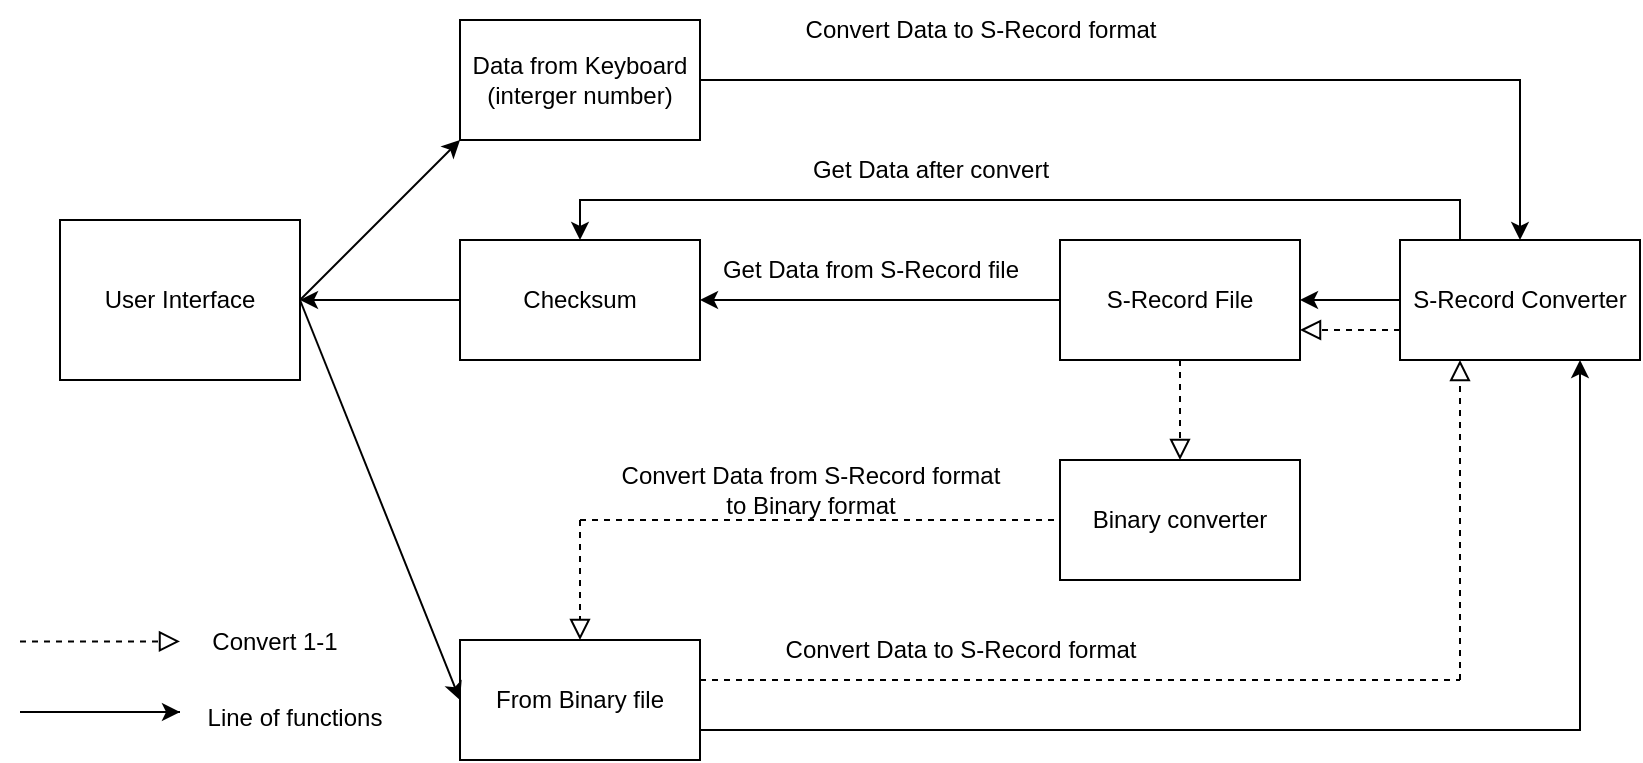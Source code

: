<mxfile version="22.0.3" type="device" pages="7">
  <diagram id="cR5pu6sVXLdeZJdlKHJX" name="HLD1st">
    <mxGraphModel dx="1274" dy="650" grid="1" gridSize="10" guides="1" tooltips="1" connect="1" arrows="1" fold="1" page="1" pageScale="1" pageWidth="850" pageHeight="1100" math="0" shadow="0">
      <root>
        <mxCell id="0" />
        <mxCell id="1" parent="0" />
        <mxCell id="S6WOY99kPLuRR41IJXB_-1" value="User Interface" style="rounded=0;whiteSpace=wrap;html=1;" parent="1" vertex="1">
          <mxGeometry x="40" y="320" width="120" height="80" as="geometry" />
        </mxCell>
        <mxCell id="414Bi5fwNiV7KJJ_B3pM-6" style="edgeStyle=orthogonalEdgeStyle;rounded=0;orthogonalLoop=1;jettySize=auto;html=1;exitX=1;exitY=0.5;exitDx=0;exitDy=0;entryX=0.5;entryY=0;entryDx=0;entryDy=0;" edge="1" parent="1" source="S6WOY99kPLuRR41IJXB_-4" target="S6WOY99kPLuRR41IJXB_-8">
          <mxGeometry relative="1" as="geometry" />
        </mxCell>
        <mxCell id="S6WOY99kPLuRR41IJXB_-4" value="Data from Keyboard&lt;br&gt;(interger number)" style="rounded=0;whiteSpace=wrap;html=1;" parent="1" vertex="1">
          <mxGeometry x="240" y="220" width="120" height="60" as="geometry" />
        </mxCell>
        <mxCell id="414Bi5fwNiV7KJJ_B3pM-12" style="edgeStyle=orthogonalEdgeStyle;rounded=0;orthogonalLoop=1;jettySize=auto;html=1;exitX=1;exitY=0.75;exitDx=0;exitDy=0;entryX=0.75;entryY=1;entryDx=0;entryDy=0;" edge="1" parent="1" source="S6WOY99kPLuRR41IJXB_-5" target="S6WOY99kPLuRR41IJXB_-8">
          <mxGeometry relative="1" as="geometry" />
        </mxCell>
        <mxCell id="S6WOY99kPLuRR41IJXB_-5" value="From Binary file" style="rounded=0;whiteSpace=wrap;html=1;" parent="1" vertex="1">
          <mxGeometry x="240" y="530" width="120" height="60" as="geometry" />
        </mxCell>
        <mxCell id="414Bi5fwNiV7KJJ_B3pM-7" style="edgeStyle=orthogonalEdgeStyle;rounded=0;orthogonalLoop=1;jettySize=auto;html=1;exitX=0;exitY=0.5;exitDx=0;exitDy=0;entryX=1;entryY=0.5;entryDx=0;entryDy=0;" edge="1" parent="1" source="S6WOY99kPLuRR41IJXB_-8" target="S6WOY99kPLuRR41IJXB_-9">
          <mxGeometry relative="1" as="geometry" />
        </mxCell>
        <mxCell id="xC0-ajYjaXyYCLkdP9ms-23" style="edgeStyle=orthogonalEdgeStyle;rounded=0;orthogonalLoop=1;jettySize=auto;html=1;exitX=0.25;exitY=0;exitDx=0;exitDy=0;entryX=0.5;entryY=0;entryDx=0;entryDy=0;" edge="1" parent="1" source="S6WOY99kPLuRR41IJXB_-8" target="S6WOY99kPLuRR41IJXB_-30">
          <mxGeometry relative="1" as="geometry" />
        </mxCell>
        <mxCell id="S6WOY99kPLuRR41IJXB_-8" value="S-Record Converter" style="rounded=0;whiteSpace=wrap;html=1;" parent="1" vertex="1">
          <mxGeometry x="710" y="330" width="120" height="60" as="geometry" />
        </mxCell>
        <mxCell id="414Bi5fwNiV7KJJ_B3pM-8" style="edgeStyle=orthogonalEdgeStyle;rounded=0;orthogonalLoop=1;jettySize=auto;html=1;exitX=0;exitY=0.5;exitDx=0;exitDy=0;entryX=1;entryY=0.5;entryDx=0;entryDy=0;" edge="1" parent="1" source="S6WOY99kPLuRR41IJXB_-9" target="S6WOY99kPLuRR41IJXB_-30">
          <mxGeometry relative="1" as="geometry" />
        </mxCell>
        <mxCell id="S6WOY99kPLuRR41IJXB_-9" value="S-Record File" style="rounded=0;whiteSpace=wrap;html=1;" parent="1" vertex="1">
          <mxGeometry x="540" y="330" width="120" height="60" as="geometry" />
        </mxCell>
        <mxCell id="S6WOY99kPLuRR41IJXB_-12" value="" style="endArrow=classic;html=1;rounded=0;entryX=0;entryY=1;entryDx=0;entryDy=0;" parent="1" target="S6WOY99kPLuRR41IJXB_-4" edge="1">
          <mxGeometry width="50" height="50" relative="1" as="geometry">
            <mxPoint x="160" y="360" as="sourcePoint" />
            <mxPoint x="210" y="310" as="targetPoint" />
          </mxGeometry>
        </mxCell>
        <mxCell id="S6WOY99kPLuRR41IJXB_-30" value="Checksum" style="rounded=0;whiteSpace=wrap;html=1;" parent="1" vertex="1">
          <mxGeometry x="240" y="330" width="120" height="60" as="geometry" />
        </mxCell>
        <mxCell id="S6WOY99kPLuRR41IJXB_-34" value="" style="endArrow=classic;html=1;rounded=0;exitX=0;exitY=0.5;exitDx=0;exitDy=0;entryX=1;entryY=0.5;entryDx=0;entryDy=0;" parent="1" source="S6WOY99kPLuRR41IJXB_-30" target="S6WOY99kPLuRR41IJXB_-1" edge="1">
          <mxGeometry width="50" height="50" relative="1" as="geometry">
            <mxPoint x="450" y="490" as="sourcePoint" />
            <mxPoint x="500" y="440" as="targetPoint" />
          </mxGeometry>
        </mxCell>
        <mxCell id="414Bi5fwNiV7KJJ_B3pM-1" value="" style="endArrow=classic;html=1;rounded=0;exitX=1;exitY=0.5;exitDx=0;exitDy=0;entryX=0;entryY=0.5;entryDx=0;entryDy=0;" edge="1" parent="1" source="S6WOY99kPLuRR41IJXB_-1" target="S6WOY99kPLuRR41IJXB_-5">
          <mxGeometry width="50" height="50" relative="1" as="geometry">
            <mxPoint x="200" y="440" as="sourcePoint" />
            <mxPoint x="250" y="390" as="targetPoint" />
          </mxGeometry>
        </mxCell>
        <mxCell id="414Bi5fwNiV7KJJ_B3pM-17" value="" style="endArrow=block;startArrow=none;endFill=0;startFill=0;endSize=8;html=1;verticalAlign=bottom;dashed=1;labelBackgroundColor=none;rounded=0;entryX=0.25;entryY=1;entryDx=0;entryDy=0;" edge="1" parent="1" target="S6WOY99kPLuRR41IJXB_-8">
          <mxGeometry width="160" relative="1" as="geometry">
            <mxPoint x="740" y="550" as="sourcePoint" />
            <mxPoint x="460" y="620.0" as="targetPoint" />
          </mxGeometry>
        </mxCell>
        <mxCell id="414Bi5fwNiV7KJJ_B3pM-19" value="" style="endArrow=none;dashed=1;html=1;rounded=0;exitX=1;exitY=0.25;exitDx=0;exitDy=0;" edge="1" parent="1">
          <mxGeometry width="50" height="50" relative="1" as="geometry">
            <mxPoint x="360" y="550" as="sourcePoint" />
            <mxPoint x="740" y="550" as="targetPoint" />
          </mxGeometry>
        </mxCell>
        <mxCell id="xC0-ajYjaXyYCLkdP9ms-9" value="Convert Data to S-Record format" style="text;html=1;align=center;verticalAlign=middle;resizable=0;points=[];autosize=1;strokeColor=none;fillColor=none;" vertex="1" parent="1">
          <mxGeometry x="400" y="210" width="200" height="30" as="geometry" />
        </mxCell>
        <mxCell id="xC0-ajYjaXyYCLkdP9ms-10" value="Convert Data to S-Record format" style="text;html=1;align=center;verticalAlign=middle;resizable=0;points=[];autosize=1;strokeColor=none;fillColor=none;" vertex="1" parent="1">
          <mxGeometry x="390" y="520" width="200" height="30" as="geometry" />
        </mxCell>
        <mxCell id="xC0-ajYjaXyYCLkdP9ms-13" value="Binary converter" style="rounded=0;whiteSpace=wrap;html=1;" vertex="1" parent="1">
          <mxGeometry x="540" y="440" width="120" height="60" as="geometry" />
        </mxCell>
        <mxCell id="xC0-ajYjaXyYCLkdP9ms-16" value="" style="endArrow=block;startArrow=none;endFill=0;startFill=0;endSize=8;html=1;verticalAlign=bottom;dashed=1;labelBackgroundColor=none;rounded=0;entryX=0.5;entryY=0;entryDx=0;entryDy=0;exitX=0.5;exitY=1;exitDx=0;exitDy=0;" edge="1" parent="1" source="S6WOY99kPLuRR41IJXB_-9" target="xC0-ajYjaXyYCLkdP9ms-13">
          <mxGeometry width="160" relative="1" as="geometry">
            <mxPoint x="540" y="430.0" as="sourcePoint" />
            <mxPoint x="290" y="430.0" as="targetPoint" />
          </mxGeometry>
        </mxCell>
        <mxCell id="xC0-ajYjaXyYCLkdP9ms-17" value="" style="endArrow=none;dashed=1;html=1;rounded=0;entryX=0;entryY=0.5;entryDx=0;entryDy=0;" edge="1" parent="1" target="xC0-ajYjaXyYCLkdP9ms-13">
          <mxGeometry width="50" height="50" relative="1" as="geometry">
            <mxPoint x="300" y="470" as="sourcePoint" />
            <mxPoint x="400" y="470" as="targetPoint" />
          </mxGeometry>
        </mxCell>
        <mxCell id="xC0-ajYjaXyYCLkdP9ms-18" value="Convert Data from S-Record format &lt;br&gt;to Binary format" style="text;html=1;align=center;verticalAlign=middle;resizable=0;points=[];autosize=1;strokeColor=none;fillColor=none;" vertex="1" parent="1">
          <mxGeometry x="310" y="435" width="210" height="40" as="geometry" />
        </mxCell>
        <mxCell id="xC0-ajYjaXyYCLkdP9ms-19" value="" style="endArrow=block;startArrow=none;endFill=0;startFill=0;endSize=8;html=1;verticalAlign=bottom;dashed=1;labelBackgroundColor=none;rounded=0;entryX=0.5;entryY=0;entryDx=0;entryDy=0;" edge="1" parent="1" target="S6WOY99kPLuRR41IJXB_-5">
          <mxGeometry width="160" relative="1" as="geometry">
            <mxPoint x="300" y="470" as="sourcePoint" />
            <mxPoint x="110" y="430" as="targetPoint" />
          </mxGeometry>
        </mxCell>
        <mxCell id="xC0-ajYjaXyYCLkdP9ms-20" value="" style="endArrow=block;startArrow=none;endFill=0;startFill=0;endSize=8;html=1;verticalAlign=bottom;dashed=1;labelBackgroundColor=none;rounded=0;entryX=1;entryY=0.75;entryDx=0;entryDy=0;exitX=0;exitY=0.75;exitDx=0;exitDy=0;" edge="1" parent="1" source="S6WOY99kPLuRR41IJXB_-8" target="S6WOY99kPLuRR41IJXB_-9">
          <mxGeometry width="160" relative="1" as="geometry">
            <mxPoint x="540" y="380" as="sourcePoint" />
            <mxPoint x="540" y="440" as="targetPoint" />
          </mxGeometry>
        </mxCell>
        <mxCell id="xC0-ajYjaXyYCLkdP9ms-21" value="" style="endArrow=block;startArrow=none;endFill=0;startFill=0;endSize=8;html=1;verticalAlign=bottom;dashed=1;labelBackgroundColor=none;rounded=0;exitX=0;exitY=0.75;exitDx=0;exitDy=0;" edge="1" parent="1">
          <mxGeometry width="160" relative="1" as="geometry">
            <mxPoint x="20" y="530.71" as="sourcePoint" />
            <mxPoint x="100" y="530.71" as="targetPoint" />
          </mxGeometry>
        </mxCell>
        <mxCell id="xC0-ajYjaXyYCLkdP9ms-22" value="Convert 1-1" style="text;html=1;align=center;verticalAlign=middle;resizable=0;points=[];autosize=1;strokeColor=none;fillColor=none;" vertex="1" parent="1">
          <mxGeometry x="102" y="516" width="90" height="30" as="geometry" />
        </mxCell>
        <mxCell id="xC0-ajYjaXyYCLkdP9ms-24" value="Get Data after convert" style="text;html=1;align=center;verticalAlign=middle;resizable=0;points=[];autosize=1;strokeColor=none;fillColor=none;" vertex="1" parent="1">
          <mxGeometry x="405" y="280" width="140" height="30" as="geometry" />
        </mxCell>
        <mxCell id="xC0-ajYjaXyYCLkdP9ms-26" value="Get Data from S-Record file" style="text;html=1;align=center;verticalAlign=middle;resizable=0;points=[];autosize=1;strokeColor=none;fillColor=none;" vertex="1" parent="1">
          <mxGeometry x="360" y="330" width="170" height="30" as="geometry" />
        </mxCell>
        <mxCell id="xC0-ajYjaXyYCLkdP9ms-27" value="" style="endArrow=classic;html=1;rounded=0;exitX=0;exitY=0.5;exitDx=0;exitDy=0;" edge="1" parent="1">
          <mxGeometry width="50" height="50" relative="1" as="geometry">
            <mxPoint x="100" y="566" as="sourcePoint" />
            <mxPoint x="100" y="566" as="targetPoint" />
            <Array as="points">
              <mxPoint x="20" y="566" />
            </Array>
          </mxGeometry>
        </mxCell>
        <mxCell id="xC0-ajYjaXyYCLkdP9ms-28" value="Line of functions" style="text;html=1;align=center;verticalAlign=middle;resizable=0;points=[];autosize=1;strokeColor=none;fillColor=none;" vertex="1" parent="1">
          <mxGeometry x="102" y="554" width="110" height="30" as="geometry" />
        </mxCell>
      </root>
    </mxGraphModel>
  </diagram>
  <diagram name="Func1_keyboard" id="0euOxppyCld27NwJpYg-">
    <mxGraphModel dx="1341" dy="684" grid="1" gridSize="10" guides="1" tooltips="1" connect="1" arrows="1" fold="1" page="1" pageScale="1" pageWidth="850" pageHeight="1100" math="0" shadow="0">
      <root>
        <mxCell id="0" />
        <mxCell id="1" parent="0" />
        <mxCell id="WoYAvUmsLGKLr_8IiHDk-4" value="User Interface" style="shape=umlLifeline;perimeter=lifelinePerimeter;whiteSpace=wrap;html=1;container=1;dropTarget=0;collapsible=0;recursiveResize=0;outlineConnect=0;portConstraint=eastwest;newEdgeStyle={&quot;edgeStyle&quot;:&quot;elbowEdgeStyle&quot;,&quot;elbow&quot;:&quot;vertical&quot;,&quot;curved&quot;:0,&quot;rounded&quot;:0};" parent="1" vertex="1">
          <mxGeometry x="20" y="40" width="100" height="400" as="geometry" />
        </mxCell>
        <mxCell id="WoYAvUmsLGKLr_8IiHDk-5" value="" style="html=1;points=[[0,0,0,0,5],[0,1,0,0,-5],[1,0,0,0,5],[1,1,0,0,-5]];perimeter=orthogonalPerimeter;outlineConnect=0;targetShapes=umlLifeline;portConstraint=eastwest;newEdgeStyle={&quot;curved&quot;:0,&quot;rounded&quot;:0};" parent="WoYAvUmsLGKLr_8IiHDk-4" vertex="1">
          <mxGeometry x="40" y="70" width="20" height="290" as="geometry" />
        </mxCell>
        <mxCell id="WoYAvUmsLGKLr_8IiHDk-9" value="Checksum" style="shape=umlLifeline;perimeter=lifelinePerimeter;whiteSpace=wrap;html=1;container=1;dropTarget=0;collapsible=0;recursiveResize=0;outlineConnect=0;portConstraint=eastwest;newEdgeStyle={&quot;edgeStyle&quot;:&quot;elbowEdgeStyle&quot;,&quot;elbow&quot;:&quot;vertical&quot;,&quot;curved&quot;:0,&quot;rounded&quot;:0};" parent="1" vertex="1">
          <mxGeometry x="720" y="40" width="100" height="420" as="geometry" />
        </mxCell>
        <mxCell id="WoYAvUmsLGKLr_8IiHDk-10" value="" style="html=1;points=[[0,0,0,0,5],[0,1,0,0,-5],[1,0,0,0,5],[1,1,0,0,-5]];perimeter=orthogonalPerimeter;outlineConnect=0;targetShapes=umlLifeline;portConstraint=eastwest;newEdgeStyle={&quot;curved&quot;:0,&quot;rounded&quot;:0};" parent="WoYAvUmsLGKLr_8IiHDk-9" vertex="1">
          <mxGeometry x="40" y="250" width="20" height="110" as="geometry" />
        </mxCell>
        <mxCell id="WoYAvUmsLGKLr_8IiHDk-11" value="" style="html=1;verticalAlign=bottom;labelBackgroundColor=none;endArrow=block;endFill=1;rounded=0;" parent="1" edge="1">
          <mxGeometry width="160" relative="1" as="geometry">
            <mxPoint x="80" y="150" as="sourcePoint" />
            <mxPoint x="220" y="150" as="targetPoint" />
          </mxGeometry>
        </mxCell>
        <mxCell id="2gfJuZ0ts9tCoOPd8o5x-1" value="1: Input from keyboard" style="text;html=1;align=center;verticalAlign=middle;resizable=0;points=[];autosize=1;strokeColor=none;fillColor=none;" vertex="1" parent="1">
          <mxGeometry x="80" y="120" width="140" height="30" as="geometry" />
        </mxCell>
        <mxCell id="tQp_XOrEnE-1pRWy6kSu-2" value="S-Record Converter" style="shape=umlLifeline;perimeter=lifelinePerimeter;whiteSpace=wrap;html=1;container=1;dropTarget=0;collapsible=0;recursiveResize=0;outlineConnect=0;portConstraint=eastwest;newEdgeStyle={&quot;edgeStyle&quot;:&quot;elbowEdgeStyle&quot;,&quot;elbow&quot;:&quot;vertical&quot;,&quot;curved&quot;:0,&quot;rounded&quot;:0};" vertex="1" parent="1">
          <mxGeometry x="400" y="40" width="100" height="400" as="geometry" />
        </mxCell>
        <mxCell id="tQp_XOrEnE-1pRWy6kSu-7" value="" style="html=1;points=[[0,0,0,0,5],[0,1,0,0,-5],[1,0,0,0,5],[1,1,0,0,-5]];perimeter=orthogonalPerimeter;outlineConnect=0;targetShapes=umlLifeline;portConstraint=eastwest;newEdgeStyle={&quot;curved&quot;:0,&quot;rounded&quot;:0};" vertex="1" parent="tQp_XOrEnE-1pRWy6kSu-2">
          <mxGeometry x="40" y="170" width="20" height="40" as="geometry" />
        </mxCell>
        <mxCell id="tQp_XOrEnE-1pRWy6kSu-18" value="" style="html=1;points=[[0,0,0,0,5],[0,1,0,0,-5],[1,0,0,0,5],[1,1,0,0,-5]];perimeter=orthogonalPerimeter;outlineConnect=0;targetShapes=umlLifeline;portConstraint=eastwest;newEdgeStyle={&quot;curved&quot;:0,&quot;rounded&quot;:0};" vertex="1" parent="tQp_XOrEnE-1pRWy6kSu-2">
          <mxGeometry x="40" y="280" width="20" height="40" as="geometry" />
        </mxCell>
        <mxCell id="tQp_XOrEnE-1pRWy6kSu-3" value="S-Record File" style="shape=umlLifeline;perimeter=lifelinePerimeter;whiteSpace=wrap;html=1;container=1;dropTarget=0;collapsible=0;recursiveResize=0;outlineConnect=0;portConstraint=eastwest;newEdgeStyle={&quot;edgeStyle&quot;:&quot;elbowEdgeStyle&quot;,&quot;elbow&quot;:&quot;vertical&quot;,&quot;curved&quot;:0,&quot;rounded&quot;:0};" vertex="1" parent="1">
          <mxGeometry x="560" y="40" width="100" height="400" as="geometry" />
        </mxCell>
        <mxCell id="tQp_XOrEnE-1pRWy6kSu-10" value="" style="html=1;points=[[0,0,0,0,5],[0,1,0,0,-5],[1,0,0,0,5],[1,1,0,0,-5]];perimeter=orthogonalPerimeter;outlineConnect=0;targetShapes=umlLifeline;portConstraint=eastwest;newEdgeStyle={&quot;curved&quot;:0,&quot;rounded&quot;:0};" vertex="1" parent="tQp_XOrEnE-1pRWy6kSu-3">
          <mxGeometry x="40" y="210" width="20" height="40" as="geometry" />
        </mxCell>
        <mxCell id="tQp_XOrEnE-1pRWy6kSu-4" value="Data&lt;br&gt;(integer number)" style="shape=umlLifeline;perimeter=lifelinePerimeter;whiteSpace=wrap;html=1;container=1;dropTarget=0;collapsible=0;recursiveResize=0;outlineConnect=0;portConstraint=eastwest;newEdgeStyle={&quot;edgeStyle&quot;:&quot;elbowEdgeStyle&quot;,&quot;elbow&quot;:&quot;vertical&quot;,&quot;curved&quot;:0,&quot;rounded&quot;:0};" vertex="1" parent="1">
          <mxGeometry x="180" y="40" width="100" height="400" as="geometry" />
        </mxCell>
        <mxCell id="tQp_XOrEnE-1pRWy6kSu-5" value="" style="html=1;points=[[0,0,0,0,5],[0,1,0,0,-5],[1,0,0,0,5],[1,1,0,0,-5]];perimeter=orthogonalPerimeter;outlineConnect=0;targetShapes=umlLifeline;portConstraint=eastwest;newEdgeStyle={&quot;curved&quot;:0,&quot;rounded&quot;:0};" vertex="1" parent="tQp_XOrEnE-1pRWy6kSu-4">
          <mxGeometry x="40" y="110" width="20" height="60" as="geometry" />
        </mxCell>
        <mxCell id="YMi0rDAgLWljxrvIs02D-7" value="" style="html=1;points=[[0,0,0,0,5],[0,1,0,0,-5],[1,0,0,0,5],[1,1,0,0,-5]];perimeter=orthogonalPerimeter;outlineConnect=0;targetShapes=umlLifeline;portConstraint=eastwest;newEdgeStyle={&quot;curved&quot;:0,&quot;rounded&quot;:0};" vertex="1" parent="tQp_XOrEnE-1pRWy6kSu-4">
          <mxGeometry x="50" y="140" width="20" height="22.5" as="geometry" />
        </mxCell>
        <mxCell id="YMi0rDAgLWljxrvIs02D-12" style="edgeStyle=orthogonalEdgeStyle;rounded=0;orthogonalLoop=1;jettySize=auto;html=1;curved=0;exitX=1;exitY=0;exitDx=0;exitDy=5;exitPerimeter=0;entryX=1.024;entryY=0.049;entryDx=0;entryDy=0;entryPerimeter=0;" edge="1" parent="tQp_XOrEnE-1pRWy6kSu-4" source="tQp_XOrEnE-1pRWy6kSu-5" target="YMi0rDAgLWljxrvIs02D-7">
          <mxGeometry relative="1" as="geometry">
            <Array as="points">
              <mxPoint x="80" y="115" />
              <mxPoint x="80" y="141" />
            </Array>
          </mxGeometry>
        </mxCell>
        <mxCell id="tQp_XOrEnE-1pRWy6kSu-9" value="2: Convert to S-record format" style="text;html=1;align=center;verticalAlign=middle;resizable=0;points=[];autosize=1;strokeColor=none;fillColor=none;" vertex="1" parent="1">
          <mxGeometry x="250" y="180" width="180" height="30" as="geometry" />
        </mxCell>
        <mxCell id="tQp_XOrEnE-1pRWy6kSu-15" value="Check data" style="text;html=1;align=center;verticalAlign=middle;resizable=0;points=[];autosize=1;strokeColor=none;fillColor=none;" vertex="1" parent="1">
          <mxGeometry x="240" y="130" width="80" height="30" as="geometry" />
        </mxCell>
        <mxCell id="tQp_XOrEnE-1pRWy6kSu-21" value="3: Write to file" style="text;html=1;align=center;verticalAlign=middle;resizable=0;points=[];autosize=1;strokeColor=none;fillColor=none;" vertex="1" parent="1">
          <mxGeometry x="480" y="220" width="100" height="30" as="geometry" />
        </mxCell>
        <mxCell id="tQp_XOrEnE-1pRWy6kSu-24" value="" style="html=1;verticalAlign=bottom;labelBackgroundColor=none;endArrow=block;endFill=1;rounded=0;" edge="1" parent="1">
          <mxGeometry width="160" relative="1" as="geometry">
            <mxPoint x="620" y="290" as="sourcePoint" />
            <mxPoint x="760" y="290" as="targetPoint" />
            <Array as="points">
              <mxPoint x="760" y="290" />
            </Array>
          </mxGeometry>
        </mxCell>
        <mxCell id="tQp_XOrEnE-1pRWy6kSu-28" value="" style="html=1;verticalAlign=bottom;labelBackgroundColor=none;endArrow=open;endFill=0;dashed=1;rounded=0;" edge="1" parent="1" source="WoYAvUmsLGKLr_8IiHDk-10">
          <mxGeometry width="160" relative="1" as="geometry">
            <mxPoint x="750" y="400" as="sourcePoint" />
            <mxPoint x="80" y="400" as="targetPoint" />
          </mxGeometry>
        </mxCell>
        <mxCell id="tQp_XOrEnE-1pRWy6kSu-29" value="4: Get Data from&lt;br&gt;S-Record file" style="text;html=1;align=center;verticalAlign=middle;resizable=0;points=[];autosize=1;strokeColor=none;fillColor=none;" vertex="1" parent="1">
          <mxGeometry x="630" y="255" width="110" height="40" as="geometry" />
        </mxCell>
        <mxCell id="tQp_XOrEnE-1pRWy6kSu-30" value="5: Get Data after convert" style="text;html=1;align=center;verticalAlign=middle;resizable=0;points=[];autosize=1;strokeColor=none;fillColor=none;" vertex="1" parent="1">
          <mxGeometry x="480" y="320" width="150" height="30" as="geometry" />
        </mxCell>
        <mxCell id="tQp_XOrEnE-1pRWy6kSu-31" value="6: Return result after check" style="text;html=1;align=center;verticalAlign=middle;resizable=0;points=[];autosize=1;strokeColor=none;fillColor=none;" vertex="1" parent="1">
          <mxGeometry x="570" y="370" width="170" height="30" as="geometry" />
        </mxCell>
        <mxCell id="YMi0rDAgLWljxrvIs02D-4" value="" style="html=1;verticalAlign=bottom;labelBackgroundColor=none;endArrow=block;endFill=1;rounded=0;" edge="1" parent="1" target="tQp_XOrEnE-1pRWy6kSu-7">
          <mxGeometry width="160" relative="1" as="geometry">
            <mxPoint x="240" y="210" as="sourcePoint" />
            <mxPoint x="380" y="210" as="targetPoint" />
          </mxGeometry>
        </mxCell>
        <mxCell id="YMi0rDAgLWljxrvIs02D-5" value="" style="html=1;verticalAlign=bottom;labelBackgroundColor=none;endArrow=block;endFill=1;rounded=0;" edge="1" parent="1">
          <mxGeometry width="160" relative="1" as="geometry">
            <mxPoint x="460" y="250" as="sourcePoint" />
            <mxPoint x="600" y="250" as="targetPoint" />
          </mxGeometry>
        </mxCell>
        <mxCell id="YMi0rDAgLWljxrvIs02D-6" value="" style="html=1;verticalAlign=bottom;labelBackgroundColor=none;endArrow=block;endFill=1;rounded=0;" edge="1" parent="1">
          <mxGeometry width="160" relative="1" as="geometry">
            <mxPoint x="460" y="320" as="sourcePoint" />
            <mxPoint x="760" y="320" as="targetPoint" />
          </mxGeometry>
        </mxCell>
      </root>
    </mxGraphModel>
  </diagram>
  <diagram id="tSY3CGw7LrJcV98Yq4Nc" name="Func2_BinarytoS-RecordFile">
    <mxGraphModel dx="1274" dy="650" grid="1" gridSize="10" guides="1" tooltips="1" connect="1" arrows="1" fold="1" page="1" pageScale="1" pageWidth="850" pageHeight="1100" math="0" shadow="0">
      <root>
        <mxCell id="0" />
        <mxCell id="1" parent="0" />
        <mxCell id="-cEUCo4fTxZEFG1CUUtH-1" value="User Interface" style="shape=umlLifeline;perimeter=lifelinePerimeter;whiteSpace=wrap;html=1;container=1;dropTarget=0;collapsible=0;recursiveResize=0;outlineConnect=0;portConstraint=eastwest;newEdgeStyle={&quot;edgeStyle&quot;:&quot;elbowEdgeStyle&quot;,&quot;elbow&quot;:&quot;vertical&quot;,&quot;curved&quot;:0,&quot;rounded&quot;:0};" vertex="1" parent="1">
          <mxGeometry x="20" y="40" width="100" height="400" as="geometry" />
        </mxCell>
        <mxCell id="-cEUCo4fTxZEFG1CUUtH-2" value="" style="html=1;points=[[0,0,0,0,5],[0,1,0,0,-5],[1,0,0,0,5],[1,1,0,0,-5]];perimeter=orthogonalPerimeter;outlineConnect=0;targetShapes=umlLifeline;portConstraint=eastwest;newEdgeStyle={&quot;curved&quot;:0,&quot;rounded&quot;:0};" vertex="1" parent="-cEUCo4fTxZEFG1CUUtH-1">
          <mxGeometry x="40" y="70" width="20" height="290" as="geometry" />
        </mxCell>
        <mxCell id="-cEUCo4fTxZEFG1CUUtH-3" value="Checksum" style="shape=umlLifeline;perimeter=lifelinePerimeter;whiteSpace=wrap;html=1;container=1;dropTarget=0;collapsible=0;recursiveResize=0;outlineConnect=0;portConstraint=eastwest;newEdgeStyle={&quot;edgeStyle&quot;:&quot;elbowEdgeStyle&quot;,&quot;elbow&quot;:&quot;vertical&quot;,&quot;curved&quot;:0,&quot;rounded&quot;:0};" vertex="1" parent="1">
          <mxGeometry x="720" y="40" width="100" height="420" as="geometry" />
        </mxCell>
        <mxCell id="-cEUCo4fTxZEFG1CUUtH-4" value="" style="html=1;points=[[0,0,0,0,5],[0,1,0,0,-5],[1,0,0,0,5],[1,1,0,0,-5]];perimeter=orthogonalPerimeter;outlineConnect=0;targetShapes=umlLifeline;portConstraint=eastwest;newEdgeStyle={&quot;curved&quot;:0,&quot;rounded&quot;:0};" vertex="1" parent="-cEUCo4fTxZEFG1CUUtH-3">
          <mxGeometry x="40" y="250" width="20" height="110" as="geometry" />
        </mxCell>
        <mxCell id="-cEUCo4fTxZEFG1CUUtH-5" value="" style="html=1;verticalAlign=bottom;labelBackgroundColor=none;endArrow=block;endFill=1;rounded=0;" edge="1" parent="1">
          <mxGeometry width="160" relative="1" as="geometry">
            <mxPoint x="80" y="150" as="sourcePoint" />
            <mxPoint x="220" y="150" as="targetPoint" />
          </mxGeometry>
        </mxCell>
        <mxCell id="-cEUCo4fTxZEFG1CUUtH-6" value="1: Choose file" style="text;html=1;align=center;verticalAlign=middle;resizable=0;points=[];autosize=1;strokeColor=none;fillColor=none;" vertex="1" parent="1">
          <mxGeometry x="100" y="120" width="100" height="30" as="geometry" />
        </mxCell>
        <mxCell id="-cEUCo4fTxZEFG1CUUtH-7" value="S-Record Converter" style="shape=umlLifeline;perimeter=lifelinePerimeter;whiteSpace=wrap;html=1;container=1;dropTarget=0;collapsible=0;recursiveResize=0;outlineConnect=0;portConstraint=eastwest;newEdgeStyle={&quot;edgeStyle&quot;:&quot;elbowEdgeStyle&quot;,&quot;elbow&quot;:&quot;vertical&quot;,&quot;curved&quot;:0,&quot;rounded&quot;:0};" vertex="1" parent="1">
          <mxGeometry x="400" y="40" width="100" height="400" as="geometry" />
        </mxCell>
        <mxCell id="-cEUCo4fTxZEFG1CUUtH-8" value="" style="html=1;points=[[0,0,0,0,5],[0,1,0,0,-5],[1,0,0,0,5],[1,1,0,0,-5]];perimeter=orthogonalPerimeter;outlineConnect=0;targetShapes=umlLifeline;portConstraint=eastwest;newEdgeStyle={&quot;curved&quot;:0,&quot;rounded&quot;:0};" vertex="1" parent="-cEUCo4fTxZEFG1CUUtH-7">
          <mxGeometry x="40" y="170" width="20" height="40" as="geometry" />
        </mxCell>
        <mxCell id="-cEUCo4fTxZEFG1CUUtH-9" value="" style="html=1;points=[[0,0,0,0,5],[0,1,0,0,-5],[1,0,0,0,5],[1,1,0,0,-5]];perimeter=orthogonalPerimeter;outlineConnect=0;targetShapes=umlLifeline;portConstraint=eastwest;newEdgeStyle={&quot;curved&quot;:0,&quot;rounded&quot;:0};" vertex="1" parent="-cEUCo4fTxZEFG1CUUtH-7">
          <mxGeometry x="40" y="280" width="20" height="40" as="geometry" />
        </mxCell>
        <mxCell id="-cEUCo4fTxZEFG1CUUtH-10" value="S-Record File" style="shape=umlLifeline;perimeter=lifelinePerimeter;whiteSpace=wrap;html=1;container=1;dropTarget=0;collapsible=0;recursiveResize=0;outlineConnect=0;portConstraint=eastwest;newEdgeStyle={&quot;edgeStyle&quot;:&quot;elbowEdgeStyle&quot;,&quot;elbow&quot;:&quot;vertical&quot;,&quot;curved&quot;:0,&quot;rounded&quot;:0};" vertex="1" parent="1">
          <mxGeometry x="560" y="40" width="100" height="400" as="geometry" />
        </mxCell>
        <mxCell id="-cEUCo4fTxZEFG1CUUtH-11" value="" style="html=1;points=[[0,0,0,0,5],[0,1,0,0,-5],[1,0,0,0,5],[1,1,0,0,-5]];perimeter=orthogonalPerimeter;outlineConnect=0;targetShapes=umlLifeline;portConstraint=eastwest;newEdgeStyle={&quot;curved&quot;:0,&quot;rounded&quot;:0};" vertex="1" parent="-cEUCo4fTxZEFG1CUUtH-10">
          <mxGeometry x="40" y="210" width="20" height="40" as="geometry" />
        </mxCell>
        <mxCell id="-cEUCo4fTxZEFG1CUUtH-12" value="Data&lt;br&gt;(Binary)" style="shape=umlLifeline;perimeter=lifelinePerimeter;whiteSpace=wrap;html=1;container=1;dropTarget=0;collapsible=0;recursiveResize=0;outlineConnect=0;portConstraint=eastwest;newEdgeStyle={&quot;edgeStyle&quot;:&quot;elbowEdgeStyle&quot;,&quot;elbow&quot;:&quot;vertical&quot;,&quot;curved&quot;:0,&quot;rounded&quot;:0};" vertex="1" parent="1">
          <mxGeometry x="180" y="40" width="100" height="400" as="geometry" />
        </mxCell>
        <mxCell id="-cEUCo4fTxZEFG1CUUtH-13" value="" style="html=1;points=[[0,0,0,0,5],[0,1,0,0,-5],[1,0,0,0,5],[1,1,0,0,-5]];perimeter=orthogonalPerimeter;outlineConnect=0;targetShapes=umlLifeline;portConstraint=eastwest;newEdgeStyle={&quot;curved&quot;:0,&quot;rounded&quot;:0};" vertex="1" parent="-cEUCo4fTxZEFG1CUUtH-12">
          <mxGeometry x="40" y="110" width="20" height="60" as="geometry" />
        </mxCell>
        <mxCell id="-cEUCo4fTxZEFG1CUUtH-16" value="3: Convert to S-record format" style="text;html=1;align=center;verticalAlign=middle;resizable=0;points=[];autosize=1;strokeColor=none;fillColor=none;" vertex="1" parent="1">
          <mxGeometry x="250" y="180" width="180" height="30" as="geometry" />
        </mxCell>
        <mxCell id="-cEUCo4fTxZEFG1CUUtH-18" value="4: Write to file" style="text;html=1;align=center;verticalAlign=middle;resizable=0;points=[];autosize=1;strokeColor=none;fillColor=none;" vertex="1" parent="1">
          <mxGeometry x="480" y="220" width="100" height="30" as="geometry" />
        </mxCell>
        <mxCell id="-cEUCo4fTxZEFG1CUUtH-19" value="" style="html=1;verticalAlign=bottom;labelBackgroundColor=none;endArrow=block;endFill=1;rounded=0;" edge="1" parent="1">
          <mxGeometry width="160" relative="1" as="geometry">
            <mxPoint x="620" y="290" as="sourcePoint" />
            <mxPoint x="760" y="290" as="targetPoint" />
            <Array as="points">
              <mxPoint x="760" y="290" />
            </Array>
          </mxGeometry>
        </mxCell>
        <mxCell id="-cEUCo4fTxZEFG1CUUtH-20" value="" style="html=1;verticalAlign=bottom;labelBackgroundColor=none;endArrow=open;endFill=0;dashed=1;rounded=0;" edge="1" parent="1" source="-cEUCo4fTxZEFG1CUUtH-4">
          <mxGeometry width="160" relative="1" as="geometry">
            <mxPoint x="750" y="400" as="sourcePoint" />
            <mxPoint x="80" y="400" as="targetPoint" />
          </mxGeometry>
        </mxCell>
        <mxCell id="-cEUCo4fTxZEFG1CUUtH-21" value="5: Get Data from&lt;br&gt;S-Record file" style="text;html=1;align=center;verticalAlign=middle;resizable=0;points=[];autosize=1;strokeColor=none;fillColor=none;" vertex="1" parent="1">
          <mxGeometry x="630" y="255" width="110" height="40" as="geometry" />
        </mxCell>
        <mxCell id="-cEUCo4fTxZEFG1CUUtH-22" value="6: Get Data after convert" style="text;html=1;align=center;verticalAlign=middle;resizable=0;points=[];autosize=1;strokeColor=none;fillColor=none;" vertex="1" parent="1">
          <mxGeometry x="480" y="320" width="150" height="30" as="geometry" />
        </mxCell>
        <mxCell id="-cEUCo4fTxZEFG1CUUtH-23" value="7: Return result after check" style="text;html=1;align=center;verticalAlign=middle;resizable=0;points=[];autosize=1;strokeColor=none;fillColor=none;" vertex="1" parent="1">
          <mxGeometry x="570" y="370" width="170" height="30" as="geometry" />
        </mxCell>
        <mxCell id="-cEUCo4fTxZEFG1CUUtH-24" value="" style="html=1;verticalAlign=bottom;labelBackgroundColor=none;endArrow=block;endFill=1;rounded=0;" edge="1" parent="1" target="-cEUCo4fTxZEFG1CUUtH-8">
          <mxGeometry width="160" relative="1" as="geometry">
            <mxPoint x="240" y="210" as="sourcePoint" />
            <mxPoint x="380" y="210" as="targetPoint" />
          </mxGeometry>
        </mxCell>
        <mxCell id="-cEUCo4fTxZEFG1CUUtH-25" value="" style="html=1;verticalAlign=bottom;labelBackgroundColor=none;endArrow=block;endFill=1;rounded=0;" edge="1" parent="1">
          <mxGeometry width="160" relative="1" as="geometry">
            <mxPoint x="460" y="250" as="sourcePoint" />
            <mxPoint x="600" y="250" as="targetPoint" />
          </mxGeometry>
        </mxCell>
        <mxCell id="-cEUCo4fTxZEFG1CUUtH-26" value="" style="html=1;verticalAlign=bottom;labelBackgroundColor=none;endArrow=block;endFill=1;rounded=0;" edge="1" parent="1">
          <mxGeometry width="160" relative="1" as="geometry">
            <mxPoint x="460" y="320" as="sourcePoint" />
            <mxPoint x="760" y="320" as="targetPoint" />
          </mxGeometry>
        </mxCell>
        <mxCell id="-cEUCo4fTxZEFG1CUUtH-27" value="2: Check status&lt;br&gt;&amp;nbsp;of opening file" style="text;html=1;align=center;verticalAlign=middle;resizable=0;points=[];autosize=1;strokeColor=none;fillColor=none;" vertex="1" parent="1">
          <mxGeometry x="95" y="200" width="110" height="40" as="geometry" />
        </mxCell>
        <mxCell id="-cEUCo4fTxZEFG1CUUtH-28" value="" style="html=1;verticalAlign=bottom;labelBackgroundColor=none;endArrow=open;endFill=0;dashed=1;rounded=0;" edge="1" parent="1">
          <mxGeometry width="160" relative="1" as="geometry">
            <mxPoint x="220" y="194.58" as="sourcePoint" />
            <mxPoint x="80" y="194.58" as="targetPoint" />
          </mxGeometry>
        </mxCell>
      </root>
    </mxGraphModel>
  </diagram>
  <diagram id="kh6hjwyS4AH5YS9ViuzT" name="Func3_Convert_1-1">
    <mxGraphModel dx="1062" dy="542" grid="1" gridSize="10" guides="1" tooltips="1" connect="1" arrows="1" fold="1" page="1" pageScale="1" pageWidth="850" pageHeight="1100" math="0" shadow="0">
      <root>
        <mxCell id="0" />
        <mxCell id="1" parent="0" />
        <mxCell id="hbSXom2dbgFghSXixdbO-1" value="User Interface" style="shape=umlLifeline;perimeter=lifelinePerimeter;whiteSpace=wrap;html=1;container=1;dropTarget=0;collapsible=0;recursiveResize=0;outlineConnect=0;portConstraint=eastwest;newEdgeStyle={&quot;edgeStyle&quot;:&quot;elbowEdgeStyle&quot;,&quot;elbow&quot;:&quot;vertical&quot;,&quot;curved&quot;:0,&quot;rounded&quot;:0};" vertex="1" parent="1">
          <mxGeometry x="20" y="40" width="100" height="570" as="geometry" />
        </mxCell>
        <mxCell id="hbSXom2dbgFghSXixdbO-2" value="" style="html=1;points=[[0,0,0,0,5],[0,1,0,0,-5],[1,0,0,0,5],[1,1,0,0,-5]];perimeter=orthogonalPerimeter;outlineConnect=0;targetShapes=umlLifeline;portConstraint=eastwest;newEdgeStyle={&quot;curved&quot;:0,&quot;rounded&quot;:0};" vertex="1" parent="hbSXom2dbgFghSXixdbO-1">
          <mxGeometry x="40" y="70" width="20" height="460" as="geometry" />
        </mxCell>
        <mxCell id="hbSXom2dbgFghSXixdbO-5" value="" style="html=1;verticalAlign=bottom;labelBackgroundColor=none;endArrow=block;endFill=1;rounded=0;" edge="1" parent="1" target="hbSXom2dbgFghSXixdbO-35">
          <mxGeometry width="160" relative="1" as="geometry">
            <mxPoint x="80" y="150" as="sourcePoint" />
            <mxPoint x="220" y="150" as="targetPoint" />
          </mxGeometry>
        </mxCell>
        <mxCell id="hbSXom2dbgFghSXixdbO-6" value="1: Choose file" style="text;html=1;align=center;verticalAlign=middle;resizable=0;points=[];autosize=1;strokeColor=none;fillColor=none;" vertex="1" parent="1">
          <mxGeometry x="80" y="120" width="100" height="30" as="geometry" />
        </mxCell>
        <mxCell id="hbSXom2dbgFghSXixdbO-24" value="2: Check status&lt;br&gt;&amp;nbsp;of opening file" style="text;html=1;align=center;verticalAlign=middle;resizable=0;points=[];autosize=1;strokeColor=none;fillColor=none;" vertex="1" parent="1">
          <mxGeometry x="80" y="200" width="110" height="40" as="geometry" />
        </mxCell>
        <mxCell id="hbSXom2dbgFghSXixdbO-25" value="" style="html=1;verticalAlign=bottom;labelBackgroundColor=none;endArrow=open;endFill=0;dashed=1;rounded=0;" edge="1" parent="1" source="hbSXom2dbgFghSXixdbO-35">
          <mxGeometry width="160" relative="1" as="geometry">
            <mxPoint x="220" y="194.58" as="sourcePoint" />
            <mxPoint x="80" y="194.58" as="targetPoint" />
          </mxGeometry>
        </mxCell>
        <mxCell id="hbSXom2dbgFghSXixdbO-26" value="&lt;b&gt;Alt&lt;/b&gt; If choose S-record File" style="shape=umlFrame;whiteSpace=wrap;html=1;pointerEvents=0;recursiveResize=0;container=1;collapsible=0;width=170;height=25;" vertex="1" parent="1">
          <mxGeometry x="190" y="95" width="460" height="475" as="geometry" />
        </mxCell>
        <mxCell id="hbSXom2dbgFghSXixdbO-27" value="S-Record File" style="text;html=1;rotation=0;" vertex="1" parent="hbSXom2dbgFghSXixdbO-26">
          <mxGeometry width="80" height="20" relative="1" as="geometry">
            <mxPoint x="100" y="105" as="offset" />
          </mxGeometry>
        </mxCell>
        <mxCell id="hbSXom2dbgFghSXixdbO-28" value="" style="line;strokeWidth=1;dashed=1;labelPosition=center;verticalLabelPosition=bottom;align=left;verticalAlign=top;spacingLeft=20;spacingTop=15;html=1;whiteSpace=wrap;movable=1;resizable=1;rotatable=1;deletable=1;editable=1;locked=0;connectable=1;" vertex="1" parent="hbSXom2dbgFghSXixdbO-26">
          <mxGeometry y="225" width="290" height="10" as="geometry" />
        </mxCell>
        <mxCell id="XGFhPhTS7b6WaqCF0Jd6-4" value="" style="html=1;verticalAlign=bottom;labelBackgroundColor=none;endArrow=block;endFill=1;rounded=0;" edge="1" parent="hbSXom2dbgFghSXixdbO-26" target="XGFhPhTS7b6WaqCF0Jd6-2">
          <mxGeometry width="160" relative="1" as="geometry">
            <mxPoint x="230" y="155" as="sourcePoint" />
            <mxPoint x="360" y="155" as="targetPoint" />
          </mxGeometry>
        </mxCell>
        <mxCell id="XGFhPhTS7b6WaqCF0Jd6-10" value="" style="html=1;verticalAlign=bottom;labelBackgroundColor=none;endArrow=block;endFill=1;rounded=0;" edge="1" parent="hbSXom2dbgFghSXixdbO-26">
          <mxGeometry width="160" relative="1" as="geometry">
            <mxPoint x="80" y="335" as="sourcePoint" />
            <mxPoint x="210" y="335" as="targetPoint" />
          </mxGeometry>
        </mxCell>
        <mxCell id="XGFhPhTS7b6WaqCF0Jd6-11" value="" style="html=1;verticalAlign=bottom;labelBackgroundColor=none;endArrow=block;endFill=1;rounded=0;" edge="1" parent="hbSXom2dbgFghSXixdbO-26">
          <mxGeometry width="160" relative="1" as="geometry">
            <mxPoint x="230" y="385" as="sourcePoint" />
            <mxPoint x="370" y="385" as="targetPoint" />
          </mxGeometry>
        </mxCell>
        <mxCell id="o-i-3hJ7--swOHWTaN59-1" value="8: Return result after check" style="text;html=1;align=center;verticalAlign=middle;resizable=0;points=[];autosize=1;strokeColor=none;fillColor=none;" vertex="1" parent="hbSXom2dbgFghSXixdbO-26">
          <mxGeometry x="50" y="395" width="170" height="30" as="geometry" />
        </mxCell>
        <mxCell id="o-i-3hJ7--swOHWTaN59-2" value="5: Return result after check" style="text;html=1;align=center;verticalAlign=middle;resizable=0;points=[];autosize=1;strokeColor=none;fillColor=none;" vertex="1" parent="hbSXom2dbgFghSXixdbO-26">
          <mxGeometry x="70" y="155" width="170" height="30" as="geometry" />
        </mxCell>
        <mxCell id="hbSXom2dbgFghSXixdbO-38" value="Binary File" style="text;html=1;rotation=0;" vertex="1" parent="hbSXom2dbgFghSXixdbO-26">
          <mxGeometry width="80" height="20" relative="1" as="geometry">
            <mxPoint x="115" y="335" as="offset" />
          </mxGeometry>
        </mxCell>
        <mxCell id="4opwbVKzTwpoTcLKCkoP-1" value="6: Convert to&lt;br&gt;&amp;nbsp;S-record format" style="text;html=1;align=center;verticalAlign=middle;resizable=0;points=[];autosize=1;strokeColor=none;fillColor=none;" vertex="1" parent="hbSXom2dbgFghSXixdbO-26">
          <mxGeometry x="90" y="295" width="110" height="40" as="geometry" />
        </mxCell>
        <mxCell id="4opwbVKzTwpoTcLKCkoP-3" value="3: Convert to&lt;br&gt;&amp;nbsp;Binary format" style="text;html=1;align=center;verticalAlign=middle;resizable=0;points=[];autosize=1;strokeColor=none;fillColor=none;" vertex="1" parent="hbSXom2dbgFghSXixdbO-26">
          <mxGeometry x="95" y="65" width="100" height="40" as="geometry" />
        </mxCell>
        <mxCell id="4opwbVKzTwpoTcLKCkoP-4" value="4: Write to file" style="text;html=1;align=center;verticalAlign=middle;resizable=0;points=[];autosize=1;strokeColor=none;fillColor=none;" vertex="1" parent="hbSXom2dbgFghSXixdbO-26">
          <mxGeometry x="260" y="125" width="100" height="30" as="geometry" />
        </mxCell>
        <mxCell id="4opwbVKzTwpoTcLKCkoP-5" value="7: Write to file" style="text;html=1;align=center;verticalAlign=middle;resizable=0;points=[];autosize=1;strokeColor=none;fillColor=none;" vertex="1" parent="hbSXom2dbgFghSXixdbO-26">
          <mxGeometry x="260" y="355" width="100" height="30" as="geometry" />
        </mxCell>
        <mxCell id="hbSXom2dbgFghSXixdbO-34" value="File Choice" style="shape=umlLifeline;perimeter=lifelinePerimeter;whiteSpace=wrap;html=1;container=1;dropTarget=0;collapsible=0;recursiveResize=0;outlineConnect=0;portConstraint=eastwest;newEdgeStyle={&quot;edgeStyle&quot;:&quot;elbowEdgeStyle&quot;,&quot;elbow&quot;:&quot;vertical&quot;,&quot;curved&quot;:0,&quot;rounded&quot;:0};" vertex="1" parent="1">
          <mxGeometry x="210" y="40" width="100" height="580" as="geometry" />
        </mxCell>
        <mxCell id="hbSXom2dbgFghSXixdbO-35" value="" style="html=1;points=[[0,0,0,0,5],[0,1,0,0,-5],[1,0,0,0,5],[1,1,0,0,-5]];perimeter=orthogonalPerimeter;outlineConnect=0;targetShapes=umlLifeline;portConstraint=eastwest;newEdgeStyle={&quot;curved&quot;:0,&quot;rounded&quot;:0};" vertex="1" parent="hbSXom2dbgFghSXixdbO-34">
          <mxGeometry x="40" y="110" width="20" height="300" as="geometry" />
        </mxCell>
        <mxCell id="WH1frRuUQi2VbDrMNAwc-1" value="Converter" style="shape=umlLifeline;perimeter=lifelinePerimeter;whiteSpace=wrap;html=1;container=1;dropTarget=0;collapsible=0;recursiveResize=0;outlineConnect=0;portConstraint=eastwest;newEdgeStyle={&quot;edgeStyle&quot;:&quot;elbowEdgeStyle&quot;,&quot;elbow&quot;:&quot;vertical&quot;,&quot;curved&quot;:0,&quot;rounded&quot;:0};" vertex="1" parent="1">
          <mxGeometry x="360" y="40" width="100" height="580" as="geometry" />
        </mxCell>
        <mxCell id="WH1frRuUQi2VbDrMNAwc-2" value="" style="html=1;points=[[0,0,0,0,5],[0,1,0,0,-5],[1,0,0,0,5],[1,1,0,0,-5]];perimeter=orthogonalPerimeter;outlineConnect=0;targetShapes=umlLifeline;portConstraint=eastwest;newEdgeStyle={&quot;curved&quot;:0,&quot;rounded&quot;:0};" vertex="1" parent="WH1frRuUQi2VbDrMNAwc-1">
          <mxGeometry x="40" y="160" width="20" height="50" as="geometry" />
        </mxCell>
        <mxCell id="WH1frRuUQi2VbDrMNAwc-3" value="" style="html=1;points=[[0,0,0,0,5],[0,1,0,0,-5],[1,0,0,0,5],[1,1,0,0,-5]];perimeter=orthogonalPerimeter;outlineConnect=0;targetShapes=umlLifeline;portConstraint=eastwest;newEdgeStyle={&quot;curved&quot;:0,&quot;rounded&quot;:0};" vertex="1" parent="WH1frRuUQi2VbDrMNAwc-1">
          <mxGeometry x="40" y="390" width="20" height="50" as="geometry" />
        </mxCell>
        <mxCell id="WH1frRuUQi2VbDrMNAwc-4" value="" style="html=1;verticalAlign=bottom;labelBackgroundColor=none;endArrow=block;endFill=1;rounded=0;" edge="1" parent="1">
          <mxGeometry width="160" relative="1" as="geometry">
            <mxPoint x="270.0" y="200" as="sourcePoint" />
            <mxPoint x="400" y="200" as="targetPoint" />
          </mxGeometry>
        </mxCell>
        <mxCell id="WH1frRuUQi2VbDrMNAwc-9" value="S-Record Converter" style="text;html=1;rotation=90;" vertex="1" parent="1">
          <mxGeometry width="80" height="20" relative="1" as="geometry">
            <mxPoint x="400" y="210" as="offset" />
          </mxGeometry>
        </mxCell>
        <mxCell id="XGFhPhTS7b6WaqCF0Jd6-1" value="File after convert" style="shape=umlLifeline;perimeter=lifelinePerimeter;whiteSpace=wrap;html=1;container=1;dropTarget=0;collapsible=0;recursiveResize=0;outlineConnect=0;portConstraint=eastwest;newEdgeStyle={&quot;edgeStyle&quot;:&quot;elbowEdgeStyle&quot;,&quot;elbow&quot;:&quot;vertical&quot;,&quot;curved&quot;:0,&quot;rounded&quot;:0};" vertex="1" parent="1">
          <mxGeometry x="520" y="40" width="100" height="580" as="geometry" />
        </mxCell>
        <mxCell id="XGFhPhTS7b6WaqCF0Jd6-2" value="" style="html=1;points=[[0,0,0,0,5],[0,1,0,0,-5],[1,0,0,0,5],[1,1,0,0,-5]];perimeter=orthogonalPerimeter;outlineConnect=0;targetShapes=umlLifeline;portConstraint=eastwest;newEdgeStyle={&quot;curved&quot;:0,&quot;rounded&quot;:0};" vertex="1" parent="XGFhPhTS7b6WaqCF0Jd6-1">
          <mxGeometry x="40" y="210" width="20" height="50" as="geometry" />
        </mxCell>
        <mxCell id="XGFhPhTS7b6WaqCF0Jd6-3" value="" style="html=1;points=[[0,0,0,0,5],[0,1,0,0,-5],[1,0,0,0,5],[1,1,0,0,-5]];perimeter=orthogonalPerimeter;outlineConnect=0;targetShapes=umlLifeline;portConstraint=eastwest;newEdgeStyle={&quot;curved&quot;:0,&quot;rounded&quot;:0};" vertex="1" parent="XGFhPhTS7b6WaqCF0Jd6-1">
          <mxGeometry x="40" y="440" width="20" height="50" as="geometry" />
        </mxCell>
        <mxCell id="XGFhPhTS7b6WaqCF0Jd6-9" value="Binary file" style="text;html=1;rotation=90;" vertex="1" parent="1">
          <mxGeometry x="560.0" y="280" width="80" height="20" as="geometry" />
        </mxCell>
        <mxCell id="XGFhPhTS7b6WaqCF0Jd6-12" value="" style="line;strokeWidth=1;dashed=1;labelPosition=center;verticalLabelPosition=bottom;align=left;verticalAlign=top;spacingLeft=20;spacingTop=15;html=1;whiteSpace=wrap;movable=1;resizable=1;rotatable=1;deletable=1;editable=1;locked=0;connectable=1;" vertex="1" parent="1">
          <mxGeometry x="190" y="320" width="460" height="10" as="geometry" />
        </mxCell>
        <mxCell id="XGFhPhTS7b6WaqCF0Jd6-13" value="S-Record file" style="text;html=1;rotation=90;" vertex="1" parent="1">
          <mxGeometry x="560.0" y="500" width="80" height="20" as="geometry" />
        </mxCell>
        <mxCell id="XGFhPhTS7b6WaqCF0Jd6-14" value="Binary Converter" style="text;html=1;rotation=90;" vertex="1" parent="1">
          <mxGeometry x="400" y="450" width="80" height="20" as="geometry" />
        </mxCell>
        <mxCell id="Z-S0ggsfto7sWz4jgVk8-1" value="" style="html=1;verticalAlign=bottom;labelBackgroundColor=none;endArrow=open;endFill=0;dashed=1;rounded=0;" edge="1" parent="1" source="XGFhPhTS7b6WaqCF0Jd6-2" target="hbSXom2dbgFghSXixdbO-2">
          <mxGeometry width="160" relative="1" as="geometry">
            <mxPoint x="780" y="280" as="sourcePoint" />
            <mxPoint x="100" y="280" as="targetPoint" />
          </mxGeometry>
        </mxCell>
        <mxCell id="Z-S0ggsfto7sWz4jgVk8-2" value="" style="html=1;verticalAlign=bottom;labelBackgroundColor=none;endArrow=open;endFill=0;dashed=1;rounded=0;entryX=1;entryY=0.804;entryDx=0;entryDy=0;entryPerimeter=0;" edge="1" parent="1">
          <mxGeometry width="160" relative="1" as="geometry">
            <mxPoint x="560" y="520" as="sourcePoint" />
            <mxPoint x="80" y="519.84" as="targetPoint" />
          </mxGeometry>
        </mxCell>
        <mxCell id="7e1hdEQo-pNSwBcS8V6u-9" value="If don&#39;t choose S-record file" style="text;html=1;align=center;verticalAlign=middle;resizable=0;points=[];autosize=1;strokeColor=none;fillColor=none;" vertex="1" parent="1">
          <mxGeometry x="280" y="330" width="170" height="30" as="geometry" />
        </mxCell>
      </root>
    </mxGraphModel>
  </diagram>
  <diagram id="1N_TVt42l1XFrAhc_tgw" name="Class Diagram-Func1">
    <mxGraphModel dx="1274" dy="650" grid="1" gridSize="10" guides="1" tooltips="1" connect="1" arrows="1" fold="1" page="1" pageScale="1" pageWidth="850" pageHeight="1100" math="0" shadow="0">
      <root>
        <mxCell id="0" />
        <mxCell id="1" parent="0" />
        <mxCell id="PY24nDYcZka9s5-vr-Ef-1" value="S-Record Converter" style="swimlane;childLayout=stackLayout;horizontal=1;startSize=50;horizontalStack=0;rounded=1;fontSize=14;fontStyle=0;strokeWidth=2;resizeParent=0;resizeLast=1;shadow=0;dashed=0;align=center;arcSize=4;whiteSpace=wrap;html=1;movable=1;resizable=1;rotatable=1;deletable=1;editable=1;locked=0;connectable=1;" vertex="1" parent="1">
          <mxGeometry x="80" y="70" width="180" height="170" as="geometry">
            <mxRectangle x="80" y="90" width="140" height="50" as="alternateBounds" />
          </mxGeometry>
        </mxCell>
        <mxCell id="PY24nDYcZka9s5-vr-Ef-2" value="+ S[1] : char&lt;br&gt;+ Type : char&lt;br&gt;+ ByteCount: short&lt;br&gt;+ Address: unsinged int&lt;br&gt;+ Data1: char&lt;br&gt;+ Data2: int&amp;nbsp;&lt;br&gt;+ Checksum: char" style="align=left;strokeColor=none;fillColor=none;spacingLeft=4;fontSize=12;verticalAlign=top;resizable=1;rotatable=1;part=1;html=1;movable=1;deletable=1;editable=1;locked=0;connectable=1;" vertex="1" parent="PY24nDYcZka9s5-vr-Ef-1">
          <mxGeometry y="50" width="180" height="120" as="geometry" />
        </mxCell>
        <mxCell id="PY24nDYcZka9s5-vr-Ef-3" style="edgeStyle=orthogonalEdgeStyle;rounded=0;orthogonalLoop=1;jettySize=auto;html=1;exitX=1;exitY=0.25;exitDx=0;exitDy=0;entryX=0;entryY=0.25;entryDx=0;entryDy=0;" edge="1" parent="1" source="PY24nDYcZka9s5-vr-Ef-4" target="PY24nDYcZka9s5-vr-Ef-11">
          <mxGeometry relative="1" as="geometry" />
        </mxCell>
        <mxCell id="PY24nDYcZka9s5-vr-Ef-4" value="S-Record File" style="swimlane;fontStyle=0;align=center;verticalAlign=top;childLayout=stackLayout;horizontal=1;startSize=40;horizontalStack=0;resizeParent=1;resizeParentMax=0;resizeLast=0;collapsible=0;marginBottom=0;html=1;whiteSpace=wrap;" vertex="1" parent="1">
          <mxGeometry x="360" y="80" width="140" height="70" as="geometry" />
        </mxCell>
        <mxCell id="PY24nDYcZka9s5-vr-Ef-5" value="Built-in field" style="text;html=1;strokeColor=none;fillColor=none;align=left;verticalAlign=middle;spacingLeft=4;spacingRight=4;overflow=hidden;rotatable=0;points=[[0,0.5],[1,0.5]];portConstraint=eastwest;whiteSpace=wrap;" vertex="1" parent="PY24nDYcZka9s5-vr-Ef-4">
          <mxGeometry y="40" width="140" height="30" as="geometry" />
        </mxCell>
        <mxCell id="PY24nDYcZka9s5-vr-Ef-6" style="edgeStyle=orthogonalEdgeStyle;rounded=0;orthogonalLoop=1;jettySize=auto;html=1;exitX=1;exitY=0;exitDx=0;exitDy=0;entryX=0;entryY=0.25;entryDx=0;entryDy=0;" edge="1" parent="1" source="PY24nDYcZka9s5-vr-Ef-2" target="PY24nDYcZka9s5-vr-Ef-4">
          <mxGeometry relative="1" as="geometry" />
        </mxCell>
        <mxCell id="PY24nDYcZka9s5-vr-Ef-7" style="edgeStyle=orthogonalEdgeStyle;rounded=0;orthogonalLoop=1;jettySize=auto;html=1;exitX=1;exitY=0.25;exitDx=0;exitDy=0;entryX=0;entryY=0.5;entryDx=0;entryDy=0;" edge="1" parent="1" source="PY24nDYcZka9s5-vr-Ef-8" target="PY24nDYcZka9s5-vr-Ef-12">
          <mxGeometry relative="1" as="geometry" />
        </mxCell>
        <mxCell id="PY24nDYcZka9s5-vr-Ef-8" value="Data" style="swimlane;fontStyle=0;childLayout=stackLayout;horizontal=1;startSize=26;horizontalStack=0;resizeParent=1;resizeParentMax=0;resizeLast=0;collapsible=1;marginBottom=0;align=center;fontSize=14;" vertex="1" parent="1">
          <mxGeometry x="360" y="240" width="140" height="56" as="geometry" />
        </mxCell>
        <mxCell id="PY24nDYcZka9s5-vr-Ef-9" value="Data: int" style="text;strokeColor=none;fillColor=none;spacingLeft=4;spacingRight=4;overflow=hidden;rotatable=0;points=[[0,0.5],[1,0.5]];portConstraint=eastwest;fontSize=12;whiteSpace=wrap;html=1;" vertex="1" parent="PY24nDYcZka9s5-vr-Ef-8">
          <mxGeometry y="26" width="140" height="30" as="geometry" />
        </mxCell>
        <mxCell id="PY24nDYcZka9s5-vr-Ef-10" style="edgeStyle=orthogonalEdgeStyle;rounded=0;orthogonalLoop=1;jettySize=auto;html=1;exitX=0;exitY=0.5;exitDx=0;exitDy=0;entryX=0.5;entryY=1;entryDx=0;entryDy=0;" edge="1" parent="1" source="PY24nDYcZka9s5-vr-Ef-9" target="PY24nDYcZka9s5-vr-Ef-2">
          <mxGeometry relative="1" as="geometry" />
        </mxCell>
        <mxCell id="PY24nDYcZka9s5-vr-Ef-11" value="Checksum" style="swimlane;fontStyle=0;align=center;verticalAlign=top;childLayout=stackLayout;horizontal=1;startSize=40;horizontalStack=0;resizeParent=1;resizeParentMax=0;resizeLast=0;collapsible=0;marginBottom=0;html=1;whiteSpace=wrap;" vertex="1" parent="1">
          <mxGeometry x="560" y="80" width="140" height="70" as="geometry" />
        </mxCell>
        <mxCell id="PY24nDYcZka9s5-vr-Ef-12" value="checksum: char" style="text;html=1;strokeColor=none;fillColor=none;align=left;verticalAlign=middle;spacingLeft=4;spacingRight=4;overflow=hidden;rotatable=0;points=[[0,0.5],[1,0.5]];portConstraint=eastwest;whiteSpace=wrap;" vertex="1" parent="PY24nDYcZka9s5-vr-Ef-11">
          <mxGeometry y="40" width="140" height="30" as="geometry" />
        </mxCell>
      </root>
    </mxGraphModel>
  </diagram>
  <diagram id="P0GAhn3ULdmowO-MJWnO" name="Class Diagram-Func2">
    <mxGraphModel dx="1274" dy="650" grid="1" gridSize="10" guides="1" tooltips="1" connect="1" arrows="1" fold="1" page="1" pageScale="1" pageWidth="850" pageHeight="1100" math="0" shadow="0">
      <root>
        <mxCell id="0" />
        <mxCell id="1" parent="0" />
        <mxCell id="3EIKPmObHvVMxasXmHrZ-1" value="S-Record Converter" style="swimlane;childLayout=stackLayout;horizontal=1;startSize=50;horizontalStack=0;rounded=1;fontSize=14;fontStyle=0;strokeWidth=2;resizeParent=0;resizeLast=1;shadow=0;dashed=0;align=center;arcSize=4;whiteSpace=wrap;html=1;movable=1;resizable=1;rotatable=1;deletable=1;editable=1;locked=0;connectable=1;" vertex="1" parent="1">
          <mxGeometry x="80" y="70" width="180" height="170" as="geometry">
            <mxRectangle x="80" y="90" width="140" height="50" as="alternateBounds" />
          </mxGeometry>
        </mxCell>
        <mxCell id="3EIKPmObHvVMxasXmHrZ-2" value="+ S[1] : char&lt;br&gt;+ Type : char&lt;br&gt;+ ByteCount: short&lt;br&gt;+ Address: unsinged int&lt;br&gt;+ Data1: char&lt;br&gt;+ Data2: int&amp;nbsp;&lt;br&gt;+ Checksum: char" style="align=left;strokeColor=none;fillColor=none;spacingLeft=4;fontSize=12;verticalAlign=top;resizable=1;rotatable=1;part=1;html=1;movable=1;deletable=1;editable=1;locked=0;connectable=1;" vertex="1" parent="3EIKPmObHvVMxasXmHrZ-1">
          <mxGeometry y="50" width="180" height="120" as="geometry" />
        </mxCell>
        <mxCell id="EG-z0jg9ZV8_vDmWRS4x-1" style="edgeStyle=orthogonalEdgeStyle;rounded=0;orthogonalLoop=1;jettySize=auto;html=1;exitX=1;exitY=0.25;exitDx=0;exitDy=0;entryX=0;entryY=0.25;entryDx=0;entryDy=0;" edge="1" parent="1" source="3EIKPmObHvVMxasXmHrZ-3" target="7DaRtw08UC3EnB1lyIDP-1">
          <mxGeometry relative="1" as="geometry" />
        </mxCell>
        <mxCell id="3EIKPmObHvVMxasXmHrZ-3" value="S-Record File" style="swimlane;fontStyle=0;align=center;verticalAlign=top;childLayout=stackLayout;horizontal=1;startSize=40;horizontalStack=0;resizeParent=1;resizeParentMax=0;resizeLast=0;collapsible=0;marginBottom=0;html=1;whiteSpace=wrap;" vertex="1" parent="1">
          <mxGeometry x="360" y="80" width="140" height="70" as="geometry" />
        </mxCell>
        <mxCell id="3EIKPmObHvVMxasXmHrZ-4" value="Built-in field" style="text;html=1;strokeColor=none;fillColor=none;align=left;verticalAlign=middle;spacingLeft=4;spacingRight=4;overflow=hidden;rotatable=0;points=[[0,0.5],[1,0.5]];portConstraint=eastwest;whiteSpace=wrap;" vertex="1" parent="3EIKPmObHvVMxasXmHrZ-3">
          <mxGeometry y="40" width="140" height="30" as="geometry" />
        </mxCell>
        <mxCell id="3EIKPmObHvVMxasXmHrZ-8" style="edgeStyle=orthogonalEdgeStyle;rounded=0;orthogonalLoop=1;jettySize=auto;html=1;exitX=1;exitY=0;exitDx=0;exitDy=0;entryX=0;entryY=0.25;entryDx=0;entryDy=0;" edge="1" parent="1" source="3EIKPmObHvVMxasXmHrZ-2" target="3EIKPmObHvVMxasXmHrZ-3">
          <mxGeometry relative="1" as="geometry" />
        </mxCell>
        <mxCell id="EG-z0jg9ZV8_vDmWRS4x-2" style="edgeStyle=orthogonalEdgeStyle;rounded=0;orthogonalLoop=1;jettySize=auto;html=1;exitX=1;exitY=0.25;exitDx=0;exitDy=0;entryX=0;entryY=0.5;entryDx=0;entryDy=0;" edge="1" parent="1" source="xdYpHxU-YIDmifUucocH-1" target="7DaRtw08UC3EnB1lyIDP-2">
          <mxGeometry relative="1" as="geometry" />
        </mxCell>
        <mxCell id="xdYpHxU-YIDmifUucocH-1" value="Data" style="swimlane;fontStyle=0;childLayout=stackLayout;horizontal=1;startSize=26;horizontalStack=0;resizeParent=1;resizeParentMax=0;resizeLast=0;collapsible=1;marginBottom=0;align=center;fontSize=14;" vertex="1" parent="1">
          <mxGeometry x="360" y="240" width="140" height="56" as="geometry" />
        </mxCell>
        <mxCell id="xdYpHxU-YIDmifUucocH-2" value="Data: char" style="text;strokeColor=none;fillColor=none;spacingLeft=4;spacingRight=4;overflow=hidden;rotatable=0;points=[[0,0.5],[1,0.5]];portConstraint=eastwest;fontSize=12;whiteSpace=wrap;html=1;" vertex="1" parent="xdYpHxU-YIDmifUucocH-1">
          <mxGeometry y="26" width="140" height="30" as="geometry" />
        </mxCell>
        <mxCell id="w5lXF71tnnp60EW8SIKb-1" style="edgeStyle=orthogonalEdgeStyle;rounded=0;orthogonalLoop=1;jettySize=auto;html=1;exitX=0;exitY=0.5;exitDx=0;exitDy=0;entryX=0.5;entryY=1;entryDx=0;entryDy=0;" edge="1" parent="1" source="xdYpHxU-YIDmifUucocH-2" target="3EIKPmObHvVMxasXmHrZ-2">
          <mxGeometry relative="1" as="geometry" />
        </mxCell>
        <mxCell id="7DaRtw08UC3EnB1lyIDP-1" value="Checksum" style="swimlane;fontStyle=0;align=center;verticalAlign=top;childLayout=stackLayout;horizontal=1;startSize=40;horizontalStack=0;resizeParent=1;resizeParentMax=0;resizeLast=0;collapsible=0;marginBottom=0;html=1;whiteSpace=wrap;" vertex="1" parent="1">
          <mxGeometry x="560" y="80" width="140" height="70" as="geometry" />
        </mxCell>
        <mxCell id="7DaRtw08UC3EnB1lyIDP-2" value="chechsum: char" style="text;html=1;strokeColor=none;fillColor=none;align=left;verticalAlign=middle;spacingLeft=4;spacingRight=4;overflow=hidden;rotatable=0;points=[[0,0.5],[1,0.5]];portConstraint=eastwest;whiteSpace=wrap;" vertex="1" parent="7DaRtw08UC3EnB1lyIDP-1">
          <mxGeometry y="40" width="140" height="30" as="geometry" />
        </mxCell>
      </root>
    </mxGraphModel>
  </diagram>
  <diagram id="Zyrjcfhu7Fi-RaH0426E" name="Class Diagram-Func3">
    <mxGraphModel dx="1213" dy="619" grid="1" gridSize="10" guides="1" tooltips="1" connect="1" arrows="1" fold="1" page="1" pageScale="1" pageWidth="850" pageHeight="1100" math="0" shadow="0">
      <root>
        <mxCell id="0" />
        <mxCell id="1" parent="0" />
        <mxCell id="YsKszHx0Sj4TBBFYQ6Qg-4" value="File&amp;nbsp;" style="swimlane;fontStyle=0;align=center;verticalAlign=top;childLayout=stackLayout;horizontal=1;startSize=40;horizontalStack=0;resizeParent=1;resizeParentMax=0;resizeLast=0;collapsible=0;marginBottom=0;html=1;whiteSpace=wrap;" vertex="1" parent="1">
          <mxGeometry x="380" y="90" width="140" height="70" as="geometry" />
        </mxCell>
        <mxCell id="YsKszHx0Sj4TBBFYQ6Qg-5" value="Built-in field" style="text;html=1;strokeColor=none;fillColor=none;align=left;verticalAlign=middle;spacingLeft=4;spacingRight=4;overflow=hidden;rotatable=0;points=[[0,0.5],[1,0.5]];portConstraint=eastwest;whiteSpace=wrap;" vertex="1" parent="YsKszHx0Sj4TBBFYQ6Qg-4">
          <mxGeometry y="40" width="140" height="30" as="geometry" />
        </mxCell>
        <mxCell id="YsKszHx0Sj4TBBFYQ6Qg-13" value="File Choice" style="swimlane;childLayout=stackLayout;horizontal=1;startSize=50;horizontalStack=0;rounded=1;fontSize=14;fontStyle=0;strokeWidth=2;resizeParent=0;resizeLast=1;shadow=0;dashed=0;align=center;arcSize=4;whiteSpace=wrap;html=1;movable=1;resizable=1;rotatable=1;deletable=1;editable=1;locked=0;connectable=1;" vertex="1" parent="1">
          <mxGeometry x="100" y="290" width="160" height="110" as="geometry">
            <mxRectangle x="80" y="90" width="140" height="50" as="alternateBounds" />
          </mxGeometry>
        </mxCell>
        <mxCell id="YsKszHx0Sj4TBBFYQ6Qg-14" value="+ sFileName[25]: string&lt;br&gt;+ FILE&amp;nbsp;*fp&lt;br&gt;+ Data: char" style="align=left;strokeColor=none;fillColor=none;spacingLeft=4;fontSize=12;verticalAlign=top;resizable=1;rotatable=1;part=1;html=1;movable=1;deletable=1;editable=1;locked=0;connectable=1;" vertex="1" parent="YsKszHx0Sj4TBBFYQ6Qg-13">
          <mxGeometry y="50" width="160" height="60" as="geometry" />
        </mxCell>
        <mxCell id="UyjAbSIH2QvJgd8ZIZog-1" value="Converter" style="swimlane;childLayout=stackLayout;horizontal=1;startSize=50;horizontalStack=0;rounded=1;fontSize=14;fontStyle=0;strokeWidth=2;resizeParent=0;resizeLast=1;shadow=0;dashed=0;align=center;arcSize=4;whiteSpace=wrap;html=1;movable=1;resizable=1;rotatable=1;deletable=1;editable=1;locked=0;connectable=1;" vertex="1" parent="1">
          <mxGeometry x="90" y="30" width="180" height="170" as="geometry">
            <mxRectangle x="80" y="90" width="140" height="50" as="alternateBounds" />
          </mxGeometry>
        </mxCell>
        <mxCell id="UyjAbSIH2QvJgd8ZIZog-2" value="+ S[1] : char&lt;br&gt;+ Type : char&lt;br&gt;+ ByteCount: short&lt;br&gt;+ Address: unsinged int&lt;br&gt;+ Data: char&lt;br&gt;+ Checksum: char" style="align=left;strokeColor=none;fillColor=none;spacingLeft=4;fontSize=12;verticalAlign=top;resizable=1;rotatable=1;part=1;html=1;movable=1;deletable=1;editable=1;locked=0;connectable=1;" vertex="1" parent="UyjAbSIH2QvJgd8ZIZog-1">
          <mxGeometry y="50" width="180" height="120" as="geometry" />
        </mxCell>
        <mxCell id="UyjAbSIH2QvJgd8ZIZog-3" style="edgeStyle=orthogonalEdgeStyle;rounded=0;orthogonalLoop=1;jettySize=auto;html=1;exitX=0.5;exitY=0;exitDx=0;exitDy=0;entryX=0.5;entryY=1;entryDx=0;entryDy=0;" edge="1" parent="1" source="YsKszHx0Sj4TBBFYQ6Qg-13" target="UyjAbSIH2QvJgd8ZIZog-2">
          <mxGeometry relative="1" as="geometry">
            <mxPoint x="560" y="118" as="sourcePoint" />
            <mxPoint x="670" y="118" as="targetPoint" />
          </mxGeometry>
        </mxCell>
        <mxCell id="UyjAbSIH2QvJgd8ZIZog-4" style="edgeStyle=orthogonalEdgeStyle;rounded=0;orthogonalLoop=1;jettySize=auto;html=1;exitX=1;exitY=0.25;exitDx=0;exitDy=0;" edge="1" parent="1" source="UyjAbSIH2QvJgd8ZIZog-2">
          <mxGeometry relative="1" as="geometry">
            <mxPoint x="240" y="114.29" as="sourcePoint" />
            <mxPoint x="380" y="110" as="targetPoint" />
            <Array as="points">
              <mxPoint x="380" y="110" />
            </Array>
          </mxGeometry>
        </mxCell>
      </root>
    </mxGraphModel>
  </diagram>
</mxfile>
